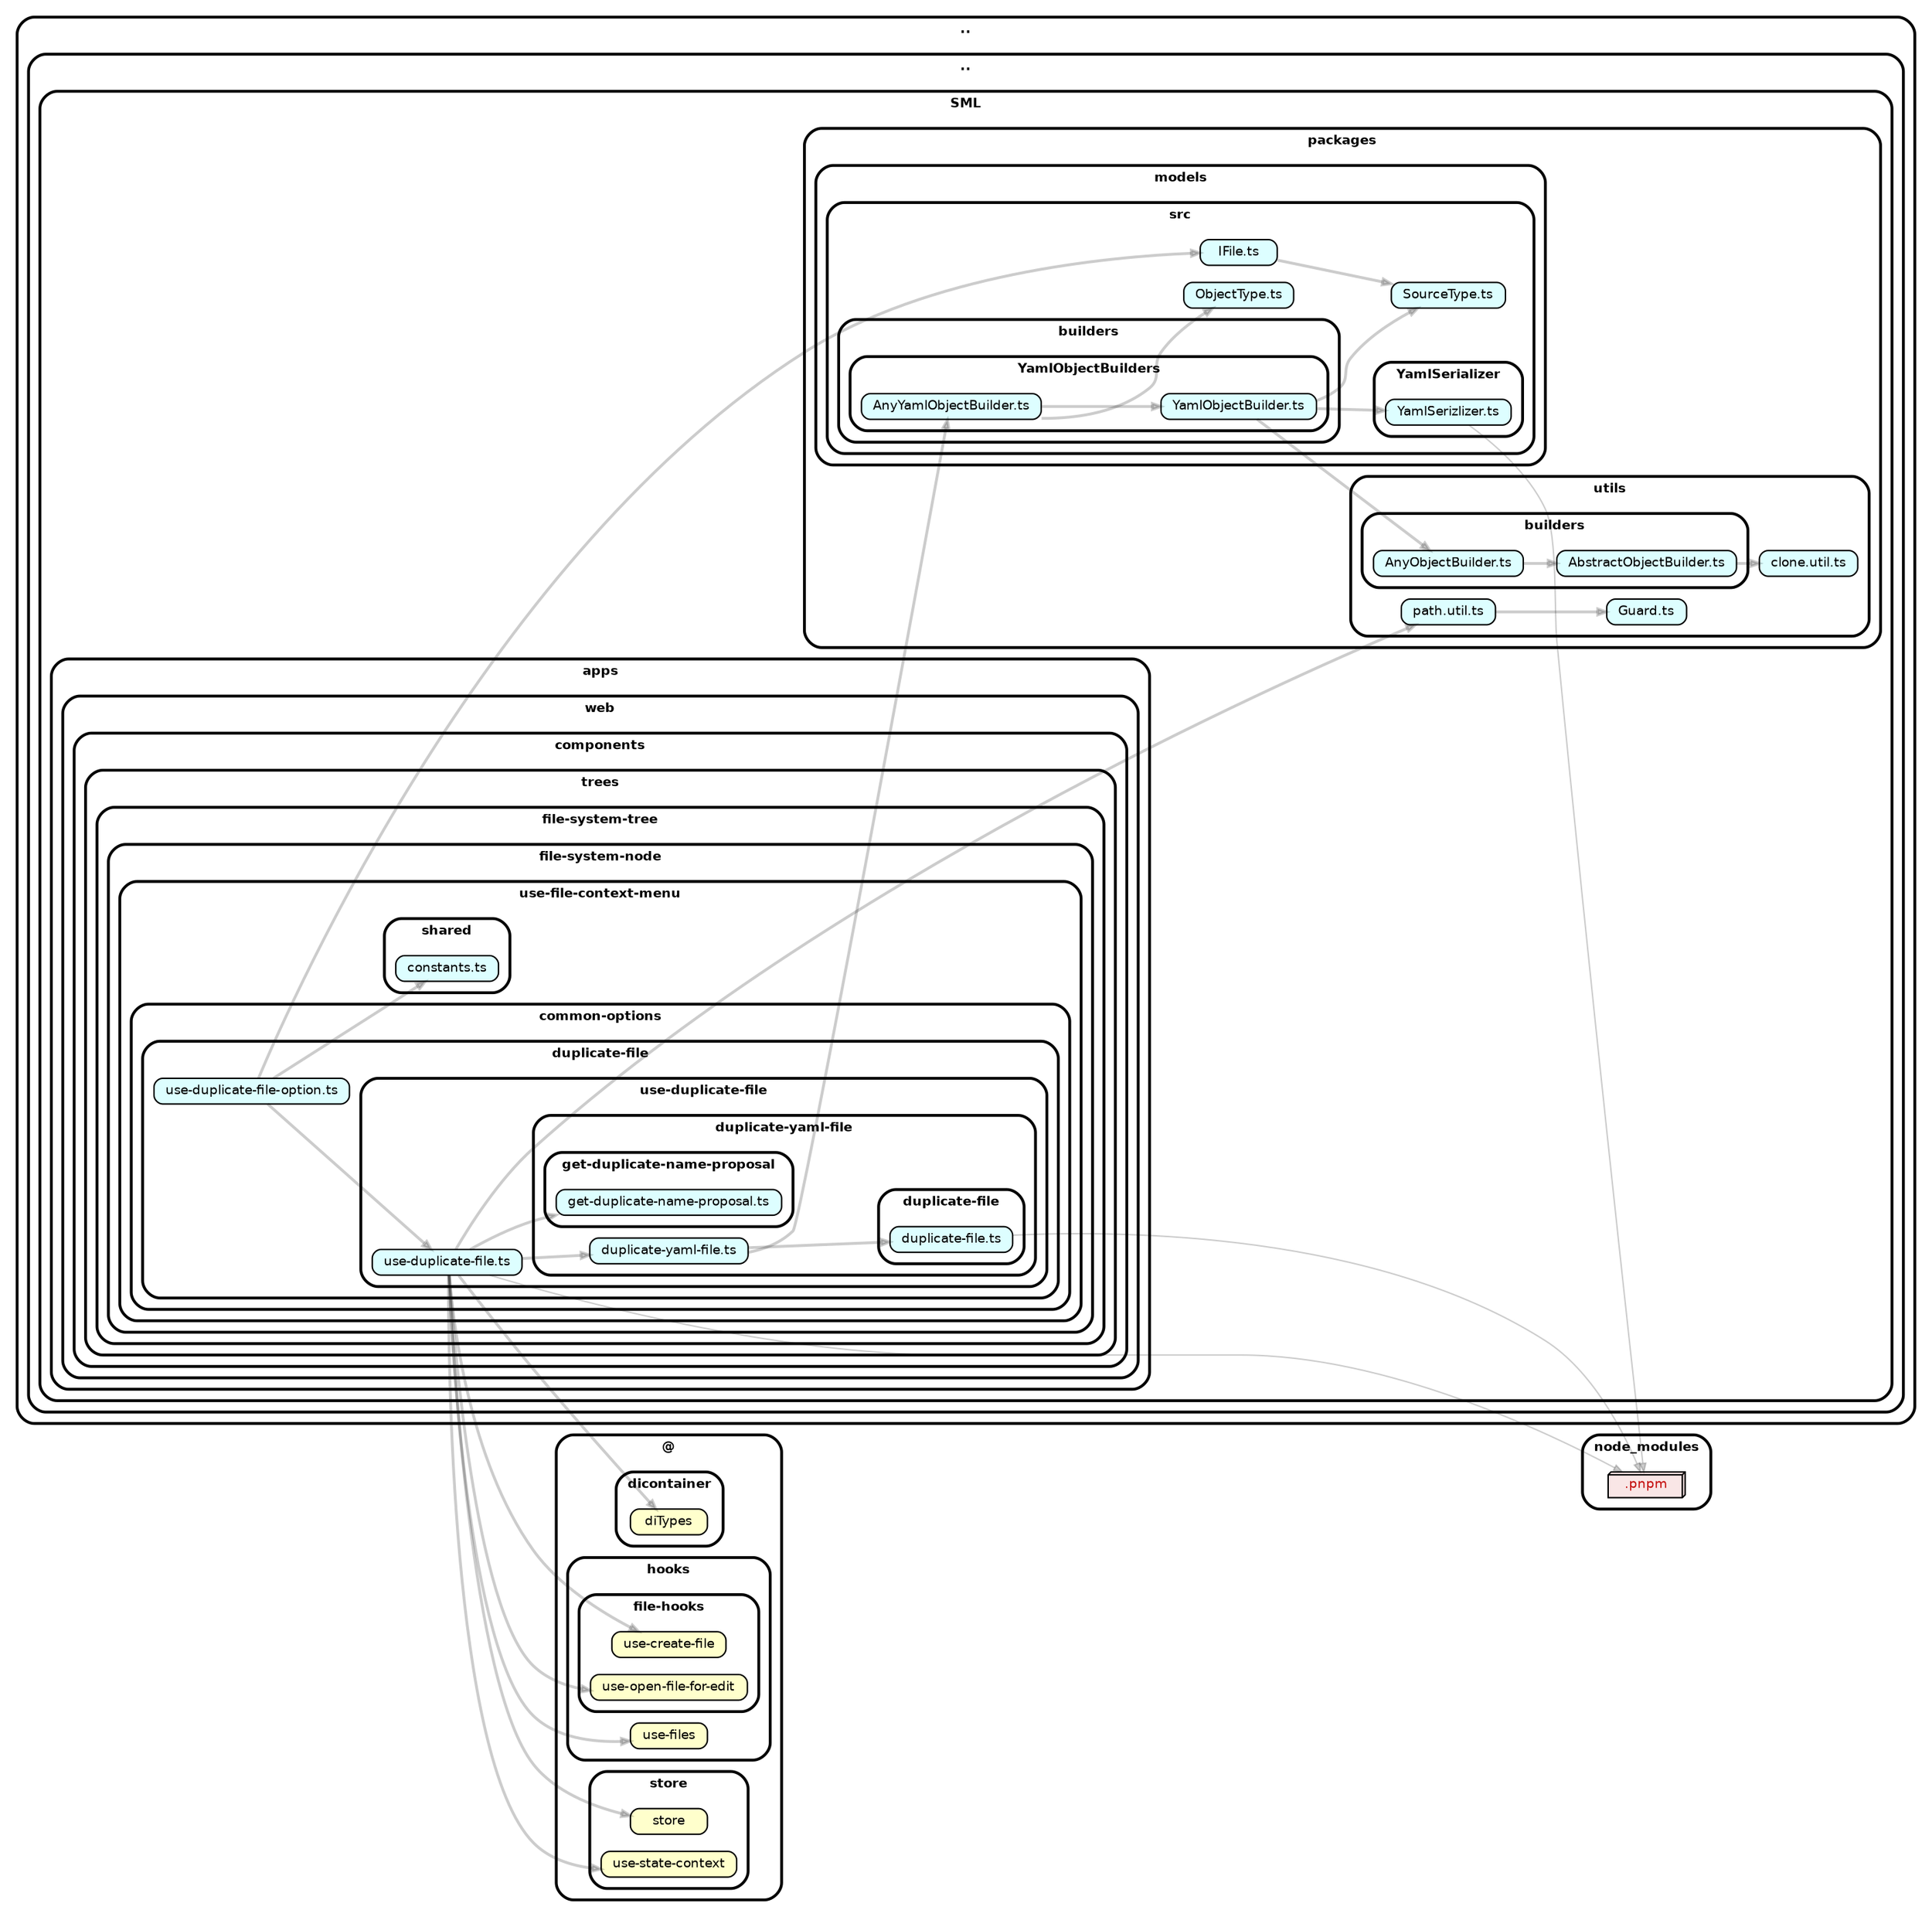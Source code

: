 strict digraph "dependency-cruiser output"{
    rankdir="LR" splines="true" overlap="false" nodesep="0.16" ranksep="0.18" fontname="Helvetica-bold" fontsize="9" style="rounded,bold,filled" fillcolor="#ffffff" compound="true"
    node [shape="box" style="rounded, filled" height="0.2" color="black" fillcolor="#ffffcc" fontcolor="black" fontname="Helvetica" fontsize="9"]
    edge [arrowhead="normal" arrowsize="0.6" penwidth="2.0" color="#00000033" fontname="Helvetica" fontsize="9"]

    subgraph "cluster_.." {label=".." subgraph "cluster_../.." {label=".." subgraph "cluster_../../SML" {label="SML" subgraph "cluster_../../SML/apps" {label="apps" subgraph "cluster_../../SML/apps/web" {label="web" subgraph "cluster_../../SML/apps/web/components" {label="components" subgraph "cluster_../../SML/apps/web/components/trees" {label="trees" subgraph "cluster_../../SML/apps/web/components/trees/file-system-tree" {label="file-system-tree" subgraph "cluster_../../SML/apps/web/components/trees/file-system-tree/file-system-node" {label="file-system-node" subgraph "cluster_../../SML/apps/web/components/trees/file-system-tree/file-system-node/use-file-context-menu" {label="use-file-context-menu" subgraph "cluster_../../SML/apps/web/components/trees/file-system-tree/file-system-node/use-file-context-menu/common-options" {label="common-options" subgraph "cluster_../../SML/apps/web/components/trees/file-system-tree/file-system-node/use-file-context-menu/common-options/duplicate-file" {label="duplicate-file" "../../SML/apps/web/components/trees/file-system-tree/file-system-node/use-file-context-menu/common-options/duplicate-file/use-duplicate-file-option.ts" [label=<use-duplicate-file-option.ts> tooltip="use-duplicate-file-option.ts" URL="../../SML/apps/web/components/trees/file-system-tree/file-system-node/use-file-context-menu/common-options/duplicate-file/use-duplicate-file-option.ts" fillcolor="#ddfeff"] } } } } } } } } } } } }
    "../../SML/apps/web/components/trees/file-system-tree/file-system-node/use-file-context-menu/common-options/duplicate-file/use-duplicate-file-option.ts" -> "../../SML/apps/web/components/trees/file-system-tree/file-system-node/use-file-context-menu/shared/constants.ts"
    "../../SML/apps/web/components/trees/file-system-tree/file-system-node/use-file-context-menu/common-options/duplicate-file/use-duplicate-file-option.ts" -> "../../SML/apps/web/components/trees/file-system-tree/file-system-node/use-file-context-menu/common-options/duplicate-file/use-duplicate-file/use-duplicate-file.ts"
    "../../SML/apps/web/components/trees/file-system-tree/file-system-node/use-file-context-menu/common-options/duplicate-file/use-duplicate-file-option.ts" -> "../../SML/packages/models/src/IFile.ts"
    subgraph "cluster_.." {label=".." subgraph "cluster_../.." {label=".." subgraph "cluster_../../SML" {label="SML" subgraph "cluster_../../SML/apps" {label="apps" subgraph "cluster_../../SML/apps/web" {label="web" subgraph "cluster_../../SML/apps/web/components" {label="components" subgraph "cluster_../../SML/apps/web/components/trees" {label="trees" subgraph "cluster_../../SML/apps/web/components/trees/file-system-tree" {label="file-system-tree" subgraph "cluster_../../SML/apps/web/components/trees/file-system-tree/file-system-node" {label="file-system-node" subgraph "cluster_../../SML/apps/web/components/trees/file-system-tree/file-system-node/use-file-context-menu" {label="use-file-context-menu" subgraph "cluster_../../SML/apps/web/components/trees/file-system-tree/file-system-node/use-file-context-menu/common-options" {label="common-options" subgraph "cluster_../../SML/apps/web/components/trees/file-system-tree/file-system-node/use-file-context-menu/common-options/duplicate-file" {label="duplicate-file" subgraph "cluster_../../SML/apps/web/components/trees/file-system-tree/file-system-node/use-file-context-menu/common-options/duplicate-file/use-duplicate-file" {label="use-duplicate-file" subgraph "cluster_../../SML/apps/web/components/trees/file-system-tree/file-system-node/use-file-context-menu/common-options/duplicate-file/use-duplicate-file/duplicate-yaml-file" {label="duplicate-yaml-file" subgraph "cluster_../../SML/apps/web/components/trees/file-system-tree/file-system-node/use-file-context-menu/common-options/duplicate-file/use-duplicate-file/duplicate-yaml-file/duplicate-file" {label="duplicate-file" "../../SML/apps/web/components/trees/file-system-tree/file-system-node/use-file-context-menu/common-options/duplicate-file/use-duplicate-file/duplicate-yaml-file/duplicate-file/duplicate-file.ts" [label=<duplicate-file.ts> tooltip="duplicate-file.ts" URL="../../SML/apps/web/components/trees/file-system-tree/file-system-node/use-file-context-menu/common-options/duplicate-file/use-duplicate-file/duplicate-yaml-file/duplicate-file/duplicate-file.ts" fillcolor="#ddfeff"] } } } } } } } } } } } } } } }
    "../../SML/apps/web/components/trees/file-system-tree/file-system-node/use-file-context-menu/common-options/duplicate-file/use-duplicate-file/duplicate-yaml-file/duplicate-file/duplicate-file.ts" -> "node_modules/.pnpm" [penwidth="1.0"]
    subgraph "cluster_.." {label=".." subgraph "cluster_../.." {label=".." subgraph "cluster_../../SML" {label="SML" subgraph "cluster_../../SML/apps" {label="apps" subgraph "cluster_../../SML/apps/web" {label="web" subgraph "cluster_../../SML/apps/web/components" {label="components" subgraph "cluster_../../SML/apps/web/components/trees" {label="trees" subgraph "cluster_../../SML/apps/web/components/trees/file-system-tree" {label="file-system-tree" subgraph "cluster_../../SML/apps/web/components/trees/file-system-tree/file-system-node" {label="file-system-node" subgraph "cluster_../../SML/apps/web/components/trees/file-system-tree/file-system-node/use-file-context-menu" {label="use-file-context-menu" subgraph "cluster_../../SML/apps/web/components/trees/file-system-tree/file-system-node/use-file-context-menu/common-options" {label="common-options" subgraph "cluster_../../SML/apps/web/components/trees/file-system-tree/file-system-node/use-file-context-menu/common-options/duplicate-file" {label="duplicate-file" subgraph "cluster_../../SML/apps/web/components/trees/file-system-tree/file-system-node/use-file-context-menu/common-options/duplicate-file/use-duplicate-file" {label="use-duplicate-file" subgraph "cluster_../../SML/apps/web/components/trees/file-system-tree/file-system-node/use-file-context-menu/common-options/duplicate-file/use-duplicate-file/duplicate-yaml-file" {label="duplicate-yaml-file" "../../SML/apps/web/components/trees/file-system-tree/file-system-node/use-file-context-menu/common-options/duplicate-file/use-duplicate-file/duplicate-yaml-file/duplicate-yaml-file.ts" [label=<duplicate-yaml-file.ts> tooltip="duplicate-yaml-file.ts" URL="../../SML/apps/web/components/trees/file-system-tree/file-system-node/use-file-context-menu/common-options/duplicate-file/use-duplicate-file/duplicate-yaml-file/duplicate-yaml-file.ts" fillcolor="#ddfeff"] } } } } } } } } } } } } } }
    "../../SML/apps/web/components/trees/file-system-tree/file-system-node/use-file-context-menu/common-options/duplicate-file/use-duplicate-file/duplicate-yaml-file/duplicate-yaml-file.ts" -> "../../SML/apps/web/components/trees/file-system-tree/file-system-node/use-file-context-menu/common-options/duplicate-file/use-duplicate-file/duplicate-yaml-file/duplicate-file/duplicate-file.ts"
    "../../SML/apps/web/components/trees/file-system-tree/file-system-node/use-file-context-menu/common-options/duplicate-file/use-duplicate-file/duplicate-yaml-file/duplicate-yaml-file.ts" -> "../../SML/packages/models/src/builders/YamlObjectBuilders/AnyYamlObjectBuilder.ts"
    subgraph "cluster_.." {label=".." subgraph "cluster_../.." {label=".." subgraph "cluster_../../SML" {label="SML" subgraph "cluster_../../SML/apps" {label="apps" subgraph "cluster_../../SML/apps/web" {label="web" subgraph "cluster_../../SML/apps/web/components" {label="components" subgraph "cluster_../../SML/apps/web/components/trees" {label="trees" subgraph "cluster_../../SML/apps/web/components/trees/file-system-tree" {label="file-system-tree" subgraph "cluster_../../SML/apps/web/components/trees/file-system-tree/file-system-node" {label="file-system-node" subgraph "cluster_../../SML/apps/web/components/trees/file-system-tree/file-system-node/use-file-context-menu" {label="use-file-context-menu" subgraph "cluster_../../SML/apps/web/components/trees/file-system-tree/file-system-node/use-file-context-menu/common-options" {label="common-options" subgraph "cluster_../../SML/apps/web/components/trees/file-system-tree/file-system-node/use-file-context-menu/common-options/duplicate-file" {label="duplicate-file" subgraph "cluster_../../SML/apps/web/components/trees/file-system-tree/file-system-node/use-file-context-menu/common-options/duplicate-file/use-duplicate-file" {label="use-duplicate-file" subgraph "cluster_../../SML/apps/web/components/trees/file-system-tree/file-system-node/use-file-context-menu/common-options/duplicate-file/use-duplicate-file/duplicate-yaml-file" {label="duplicate-yaml-file" subgraph "cluster_../../SML/apps/web/components/trees/file-system-tree/file-system-node/use-file-context-menu/common-options/duplicate-file/use-duplicate-file/duplicate-yaml-file/get-duplicate-name-proposal" {label="get-duplicate-name-proposal" "../../SML/apps/web/components/trees/file-system-tree/file-system-node/use-file-context-menu/common-options/duplicate-file/use-duplicate-file/duplicate-yaml-file/get-duplicate-name-proposal/get-duplicate-name-proposal.ts" [label=<get-duplicate-name-proposal.ts> tooltip="get-duplicate-name-proposal.ts" URL="../../SML/apps/web/components/trees/file-system-tree/file-system-node/use-file-context-menu/common-options/duplicate-file/use-duplicate-file/duplicate-yaml-file/get-duplicate-name-proposal/get-duplicate-name-proposal.ts" fillcolor="#ddfeff"] } } } } } } } } } } } } } } }
    subgraph "cluster_.." {label=".." subgraph "cluster_../.." {label=".." subgraph "cluster_../../SML" {label="SML" subgraph "cluster_../../SML/apps" {label="apps" subgraph "cluster_../../SML/apps/web" {label="web" subgraph "cluster_../../SML/apps/web/components" {label="components" subgraph "cluster_../../SML/apps/web/components/trees" {label="trees" subgraph "cluster_../../SML/apps/web/components/trees/file-system-tree" {label="file-system-tree" subgraph "cluster_../../SML/apps/web/components/trees/file-system-tree/file-system-node" {label="file-system-node" subgraph "cluster_../../SML/apps/web/components/trees/file-system-tree/file-system-node/use-file-context-menu" {label="use-file-context-menu" subgraph "cluster_../../SML/apps/web/components/trees/file-system-tree/file-system-node/use-file-context-menu/common-options" {label="common-options" subgraph "cluster_../../SML/apps/web/components/trees/file-system-tree/file-system-node/use-file-context-menu/common-options/duplicate-file" {label="duplicate-file" subgraph "cluster_../../SML/apps/web/components/trees/file-system-tree/file-system-node/use-file-context-menu/common-options/duplicate-file/use-duplicate-file" {label="use-duplicate-file" "../../SML/apps/web/components/trees/file-system-tree/file-system-node/use-file-context-menu/common-options/duplicate-file/use-duplicate-file/use-duplicate-file.ts" [label=<use-duplicate-file.ts> tooltip="use-duplicate-file.ts" URL="../../SML/apps/web/components/trees/file-system-tree/file-system-node/use-file-context-menu/common-options/duplicate-file/use-duplicate-file/use-duplicate-file.ts" fillcolor="#ddfeff"] } } } } } } } } } } } } }
    "../../SML/apps/web/components/trees/file-system-tree/file-system-node/use-file-context-menu/common-options/duplicate-file/use-duplicate-file/use-duplicate-file.ts" -> "../../SML/apps/web/components/trees/file-system-tree/file-system-node/use-file-context-menu/common-options/duplicate-file/use-duplicate-file/duplicate-yaml-file/duplicate-yaml-file.ts"
    "../../SML/apps/web/components/trees/file-system-tree/file-system-node/use-file-context-menu/common-options/duplicate-file/use-duplicate-file/use-duplicate-file.ts" -> "../../SML/apps/web/components/trees/file-system-tree/file-system-node/use-file-context-menu/common-options/duplicate-file/use-duplicate-file/duplicate-yaml-file/get-duplicate-name-proposal/get-duplicate-name-proposal.ts"
    "../../SML/apps/web/components/trees/file-system-tree/file-system-node/use-file-context-menu/common-options/duplicate-file/use-duplicate-file/use-duplicate-file.ts" -> "@/dicontainer/diTypes"
    "../../SML/apps/web/components/trees/file-system-tree/file-system-node/use-file-context-menu/common-options/duplicate-file/use-duplicate-file/use-duplicate-file.ts" -> "@/hooks/file-hooks/use-create-file"
    "../../SML/apps/web/components/trees/file-system-tree/file-system-node/use-file-context-menu/common-options/duplicate-file/use-duplicate-file/use-duplicate-file.ts" -> "@/hooks/file-hooks/use-open-file-for-edit"
    "../../SML/apps/web/components/trees/file-system-tree/file-system-node/use-file-context-menu/common-options/duplicate-file/use-duplicate-file/use-duplicate-file.ts" -> "@/hooks/use-files"
    "../../SML/apps/web/components/trees/file-system-tree/file-system-node/use-file-context-menu/common-options/duplicate-file/use-duplicate-file/use-duplicate-file.ts" -> "@/store/store"
    "../../SML/apps/web/components/trees/file-system-tree/file-system-node/use-file-context-menu/common-options/duplicate-file/use-duplicate-file/use-duplicate-file.ts" -> "@/store/use-state-context"
    "../../SML/apps/web/components/trees/file-system-tree/file-system-node/use-file-context-menu/common-options/duplicate-file/use-duplicate-file/use-duplicate-file.ts" -> "node_modules/.pnpm" [penwidth="1.0"]
    "../../SML/apps/web/components/trees/file-system-tree/file-system-node/use-file-context-menu/common-options/duplicate-file/use-duplicate-file/use-duplicate-file.ts" -> "../../SML/packages/utils/path.util.ts"
    subgraph "cluster_.." {label=".." subgraph "cluster_../.." {label=".." subgraph "cluster_../../SML" {label="SML" subgraph "cluster_../../SML/apps" {label="apps" subgraph "cluster_../../SML/apps/web" {label="web" subgraph "cluster_../../SML/apps/web/components" {label="components" subgraph "cluster_../../SML/apps/web/components/trees" {label="trees" subgraph "cluster_../../SML/apps/web/components/trees/file-system-tree" {label="file-system-tree" subgraph "cluster_../../SML/apps/web/components/trees/file-system-tree/file-system-node" {label="file-system-node" subgraph "cluster_../../SML/apps/web/components/trees/file-system-tree/file-system-node/use-file-context-menu" {label="use-file-context-menu" subgraph "cluster_../../SML/apps/web/components/trees/file-system-tree/file-system-node/use-file-context-menu/shared" {label="shared" "../../SML/apps/web/components/trees/file-system-tree/file-system-node/use-file-context-menu/shared/constants.ts" [label=<constants.ts> tooltip="constants.ts" URL="../../SML/apps/web/components/trees/file-system-tree/file-system-node/use-file-context-menu/shared/constants.ts" fillcolor="#ddfeff"] } } } } } } } } } } }
    subgraph "cluster_.." {label=".." subgraph "cluster_../.." {label=".." subgraph "cluster_../../SML" {label="SML" subgraph "cluster_../../SML/packages" {label="packages" subgraph "cluster_../../SML/packages/models" {label="models" subgraph "cluster_../../SML/packages/models/src" {label="src" "../../SML/packages/models/src/IFile.ts" [label=<IFile.ts> tooltip="IFile.ts" URL="../../SML/packages/models/src/IFile.ts" fillcolor="#ddfeff"] } } } } } }
    "../../SML/packages/models/src/IFile.ts" -> "../../SML/packages/models/src/SourceType.ts"
    subgraph "cluster_.." {label=".." subgraph "cluster_../.." {label=".." subgraph "cluster_../../SML" {label="SML" subgraph "cluster_../../SML/packages" {label="packages" subgraph "cluster_../../SML/packages/models" {label="models" subgraph "cluster_../../SML/packages/models/src" {label="src" "../../SML/packages/models/src/ObjectType.ts" [label=<ObjectType.ts> tooltip="ObjectType.ts" URL="../../SML/packages/models/src/ObjectType.ts" fillcolor="#ddfeff"] } } } } } }
    subgraph "cluster_.." {label=".." subgraph "cluster_../.." {label=".." subgraph "cluster_../../SML" {label="SML" subgraph "cluster_../../SML/packages" {label="packages" subgraph "cluster_../../SML/packages/models" {label="models" subgraph "cluster_../../SML/packages/models/src" {label="src" "../../SML/packages/models/src/SourceType.ts" [label=<SourceType.ts> tooltip="SourceType.ts" URL="../../SML/packages/models/src/SourceType.ts" fillcolor="#ddfeff"] } } } } } }
    subgraph "cluster_.." {label=".." subgraph "cluster_../.." {label=".." subgraph "cluster_../../SML" {label="SML" subgraph "cluster_../../SML/packages" {label="packages" subgraph "cluster_../../SML/packages/models" {label="models" subgraph "cluster_../../SML/packages/models/src" {label="src" subgraph "cluster_../../SML/packages/models/src/YamlSerializer" {label="YamlSerializer" "../../SML/packages/models/src/YamlSerializer/YamlSerizlizer.ts" [label=<YamlSerizlizer.ts> tooltip="YamlSerizlizer.ts" URL="../../SML/packages/models/src/YamlSerializer/YamlSerizlizer.ts" fillcolor="#ddfeff"] } } } } } } }
    "../../SML/packages/models/src/YamlSerializer/YamlSerizlizer.ts" -> "node_modules/.pnpm" [penwidth="1.0"]
    subgraph "cluster_.." {label=".." subgraph "cluster_../.." {label=".." subgraph "cluster_../../SML" {label="SML" subgraph "cluster_../../SML/packages" {label="packages" subgraph "cluster_../../SML/packages/models" {label="models" subgraph "cluster_../../SML/packages/models/src" {label="src" subgraph "cluster_../../SML/packages/models/src/builders" {label="builders" subgraph "cluster_../../SML/packages/models/src/builders/YamlObjectBuilders" {label="YamlObjectBuilders" "../../SML/packages/models/src/builders/YamlObjectBuilders/AnyYamlObjectBuilder.ts" [label=<AnyYamlObjectBuilder.ts> tooltip="AnyYamlObjectBuilder.ts" URL="../../SML/packages/models/src/builders/YamlObjectBuilders/AnyYamlObjectBuilder.ts" fillcolor="#ddfeff"] } } } } } } } }
    "../../SML/packages/models/src/builders/YamlObjectBuilders/AnyYamlObjectBuilder.ts" -> "../../SML/packages/models/src/ObjectType.ts"
    "../../SML/packages/models/src/builders/YamlObjectBuilders/AnyYamlObjectBuilder.ts" -> "../../SML/packages/models/src/builders/YamlObjectBuilders/YamlObjectBuilder.ts"
    subgraph "cluster_.." {label=".." subgraph "cluster_../.." {label=".." subgraph "cluster_../../SML" {label="SML" subgraph "cluster_../../SML/packages" {label="packages" subgraph "cluster_../../SML/packages/models" {label="models" subgraph "cluster_../../SML/packages/models/src" {label="src" subgraph "cluster_../../SML/packages/models/src/builders" {label="builders" subgraph "cluster_../../SML/packages/models/src/builders/YamlObjectBuilders" {label="YamlObjectBuilders" "../../SML/packages/models/src/builders/YamlObjectBuilders/YamlObjectBuilder.ts" [label=<YamlObjectBuilder.ts> tooltip="YamlObjectBuilder.ts" URL="../../SML/packages/models/src/builders/YamlObjectBuilders/YamlObjectBuilder.ts" fillcolor="#ddfeff"] } } } } } } } }
    "../../SML/packages/models/src/builders/YamlObjectBuilders/YamlObjectBuilder.ts" -> "../../SML/packages/models/src/SourceType.ts"
    "../../SML/packages/models/src/builders/YamlObjectBuilders/YamlObjectBuilder.ts" -> "../../SML/packages/models/src/YamlSerializer/YamlSerizlizer.ts"
    "../../SML/packages/models/src/builders/YamlObjectBuilders/YamlObjectBuilder.ts" -> "../../SML/packages/utils/builders/AnyObjectBuilder.ts"
    subgraph "cluster_.." {label=".." subgraph "cluster_../.." {label=".." subgraph "cluster_../../SML" {label="SML" subgraph "cluster_../../SML/packages" {label="packages" subgraph "cluster_../../SML/packages/utils" {label="utils" "../../SML/packages/utils/Guard.ts" [label=<Guard.ts> tooltip="Guard.ts" URL="../../SML/packages/utils/Guard.ts" fillcolor="#ddfeff"] } } } } }
    subgraph "cluster_.." {label=".." subgraph "cluster_../.." {label=".." subgraph "cluster_../../SML" {label="SML" subgraph "cluster_../../SML/packages" {label="packages" subgraph "cluster_../../SML/packages/utils" {label="utils" subgraph "cluster_../../SML/packages/utils/builders" {label="builders" "../../SML/packages/utils/builders/AbstractObjectBuilder.ts" [label=<AbstractObjectBuilder.ts> tooltip="AbstractObjectBuilder.ts" URL="../../SML/packages/utils/builders/AbstractObjectBuilder.ts" fillcolor="#ddfeff"] } } } } } }
    "../../SML/packages/utils/builders/AbstractObjectBuilder.ts" -> "../../SML/packages/utils/clone.util.ts"
    subgraph "cluster_.." {label=".." subgraph "cluster_../.." {label=".." subgraph "cluster_../../SML" {label="SML" subgraph "cluster_../../SML/packages" {label="packages" subgraph "cluster_../../SML/packages/utils" {label="utils" subgraph "cluster_../../SML/packages/utils/builders" {label="builders" "../../SML/packages/utils/builders/AnyObjectBuilder.ts" [label=<AnyObjectBuilder.ts> tooltip="AnyObjectBuilder.ts" URL="../../SML/packages/utils/builders/AnyObjectBuilder.ts" fillcolor="#ddfeff"] } } } } } }
    "../../SML/packages/utils/builders/AnyObjectBuilder.ts" -> "../../SML/packages/utils/builders/AbstractObjectBuilder.ts"
    subgraph "cluster_.." {label=".." subgraph "cluster_../.." {label=".." subgraph "cluster_../../SML" {label="SML" subgraph "cluster_../../SML/packages" {label="packages" subgraph "cluster_../../SML/packages/utils" {label="utils" "../../SML/packages/utils/clone.util.ts" [label=<clone.util.ts> tooltip="clone.util.ts" URL="../../SML/packages/utils/clone.util.ts" fillcolor="#ddfeff"] } } } } }
    subgraph "cluster_.." {label=".." subgraph "cluster_../.." {label=".." subgraph "cluster_../../SML" {label="SML" subgraph "cluster_../../SML/packages" {label="packages" subgraph "cluster_../../SML/packages/utils" {label="utils" "../../SML/packages/utils/path.util.ts" [label=<path.util.ts> tooltip="path.util.ts" URL="../../SML/packages/utils/path.util.ts" fillcolor="#ddfeff"] } } } } }
    "../../SML/packages/utils/path.util.ts" -> "../../SML/packages/utils/Guard.ts"
    subgraph "cluster_@" {label="@" subgraph "cluster_@/dicontainer" {label="dicontainer" "@/dicontainer/diTypes" [label=<diTypes> tooltip="diTypes" ] } }
    subgraph "cluster_@" {label="@" subgraph "cluster_@/hooks" {label="hooks" subgraph "cluster_@/hooks/file-hooks" {label="file-hooks" "@/hooks/file-hooks/use-create-file" [label=<use-create-file> tooltip="use-create-file" ] } } }
    subgraph "cluster_@" {label="@" subgraph "cluster_@/hooks" {label="hooks" subgraph "cluster_@/hooks/file-hooks" {label="file-hooks" "@/hooks/file-hooks/use-open-file-for-edit" [label=<use-open-file-for-edit> tooltip="use-open-file-for-edit" ] } } }
    subgraph "cluster_@" {label="@" subgraph "cluster_@/hooks" {label="hooks" "@/hooks/use-files" [label=<use-files> tooltip="use-files" ] } }
    subgraph "cluster_@" {label="@" subgraph "cluster_@/store" {label="store" "@/store/store" [label=<store> tooltip="store" ] } }
    subgraph "cluster_@" {label="@" subgraph "cluster_@/store" {label="store" "@/store/use-state-context" [label=<use-state-context> tooltip="use-state-context" ] } }
    subgraph "cluster_node_modules" {label="node_modules" "node_modules/.pnpm" [label=<.pnpm> tooltip=".pnpm" URL="https://www.npmjs.com/package/.pnpm" shape="box3d" fillcolor="#c40b0a1a" fontcolor="#c40b0a"] }
}

